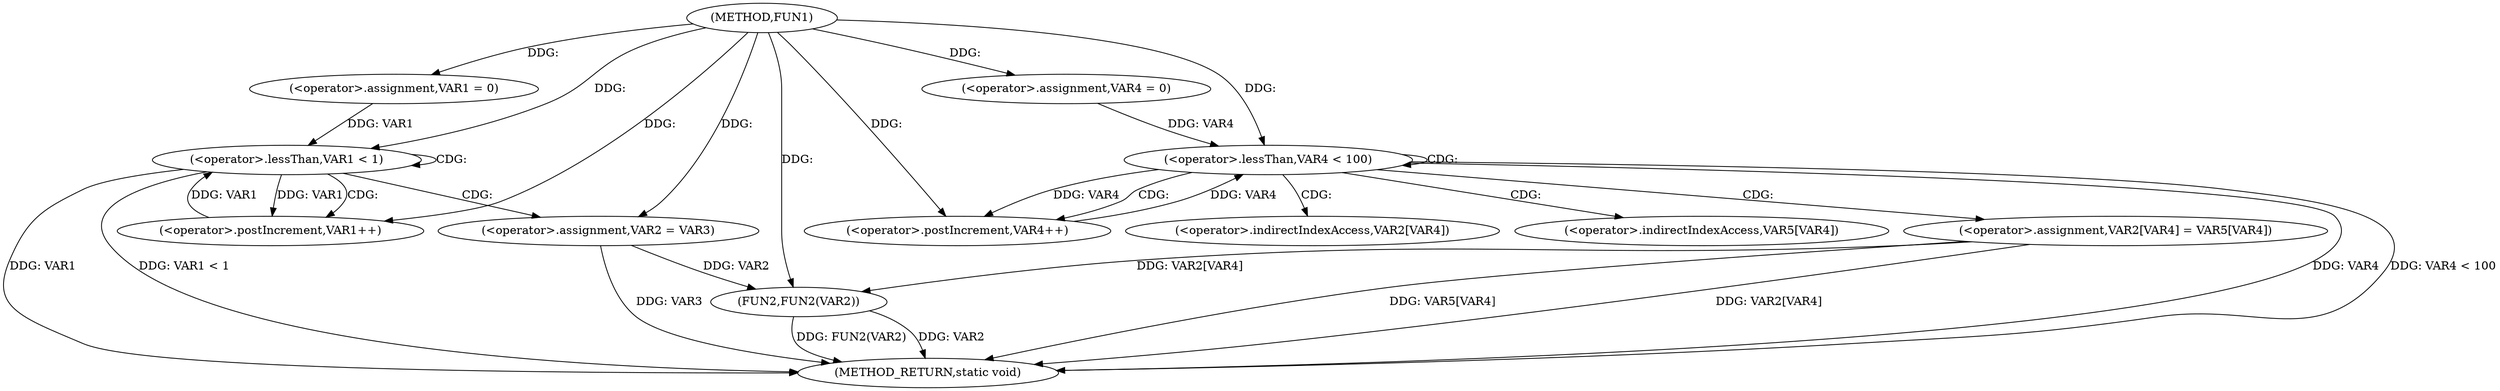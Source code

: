 digraph FUN1 {  
"1000100" [label = "(METHOD,FUN1)" ]
"1000140" [label = "(METHOD_RETURN,static void)" ]
"1000106" [label = "(<operator>.assignment,VAR1 = 0)" ]
"1000109" [label = "(<operator>.lessThan,VAR1 < 1)" ]
"1000112" [label = "(<operator>.postIncrement,VAR1++)" ]
"1000115" [label = "(<operator>.assignment,VAR2 = VAR3)" ]
"1000122" [label = "(<operator>.assignment,VAR4 = 0)" ]
"1000125" [label = "(<operator>.lessThan,VAR4 < 100)" ]
"1000128" [label = "(<operator>.postIncrement,VAR4++)" ]
"1000131" [label = "(<operator>.assignment,VAR2[VAR4] = VAR5[VAR4])" ]
"1000138" [label = "(FUN2,FUN2(VAR2))" ]
"1000132" [label = "(<operator>.indirectIndexAccess,VAR2[VAR4])" ]
"1000135" [label = "(<operator>.indirectIndexAccess,VAR5[VAR4])" ]
  "1000115" -> "1000140"  [ label = "DDG: VAR3"] 
  "1000125" -> "1000140"  [ label = "DDG: VAR4"] 
  "1000125" -> "1000140"  [ label = "DDG: VAR4 < 100"] 
  "1000131" -> "1000140"  [ label = "DDG: VAR2[VAR4]"] 
  "1000138" -> "1000140"  [ label = "DDG: VAR2"] 
  "1000131" -> "1000140"  [ label = "DDG: VAR5[VAR4]"] 
  "1000109" -> "1000140"  [ label = "DDG: VAR1"] 
  "1000138" -> "1000140"  [ label = "DDG: FUN2(VAR2)"] 
  "1000109" -> "1000140"  [ label = "DDG: VAR1 < 1"] 
  "1000100" -> "1000106"  [ label = "DDG: "] 
  "1000106" -> "1000109"  [ label = "DDG: VAR1"] 
  "1000112" -> "1000109"  [ label = "DDG: VAR1"] 
  "1000100" -> "1000109"  [ label = "DDG: "] 
  "1000109" -> "1000112"  [ label = "DDG: VAR1"] 
  "1000100" -> "1000112"  [ label = "DDG: "] 
  "1000100" -> "1000115"  [ label = "DDG: "] 
  "1000100" -> "1000122"  [ label = "DDG: "] 
  "1000122" -> "1000125"  [ label = "DDG: VAR4"] 
  "1000128" -> "1000125"  [ label = "DDG: VAR4"] 
  "1000100" -> "1000125"  [ label = "DDG: "] 
  "1000125" -> "1000128"  [ label = "DDG: VAR4"] 
  "1000100" -> "1000128"  [ label = "DDG: "] 
  "1000131" -> "1000138"  [ label = "DDG: VAR2[VAR4]"] 
  "1000115" -> "1000138"  [ label = "DDG: VAR2"] 
  "1000100" -> "1000138"  [ label = "DDG: "] 
  "1000109" -> "1000109"  [ label = "CDG: "] 
  "1000109" -> "1000112"  [ label = "CDG: "] 
  "1000109" -> "1000115"  [ label = "CDG: "] 
  "1000125" -> "1000132"  [ label = "CDG: "] 
  "1000125" -> "1000128"  [ label = "CDG: "] 
  "1000125" -> "1000125"  [ label = "CDG: "] 
  "1000125" -> "1000131"  [ label = "CDG: "] 
  "1000125" -> "1000135"  [ label = "CDG: "] 
}
